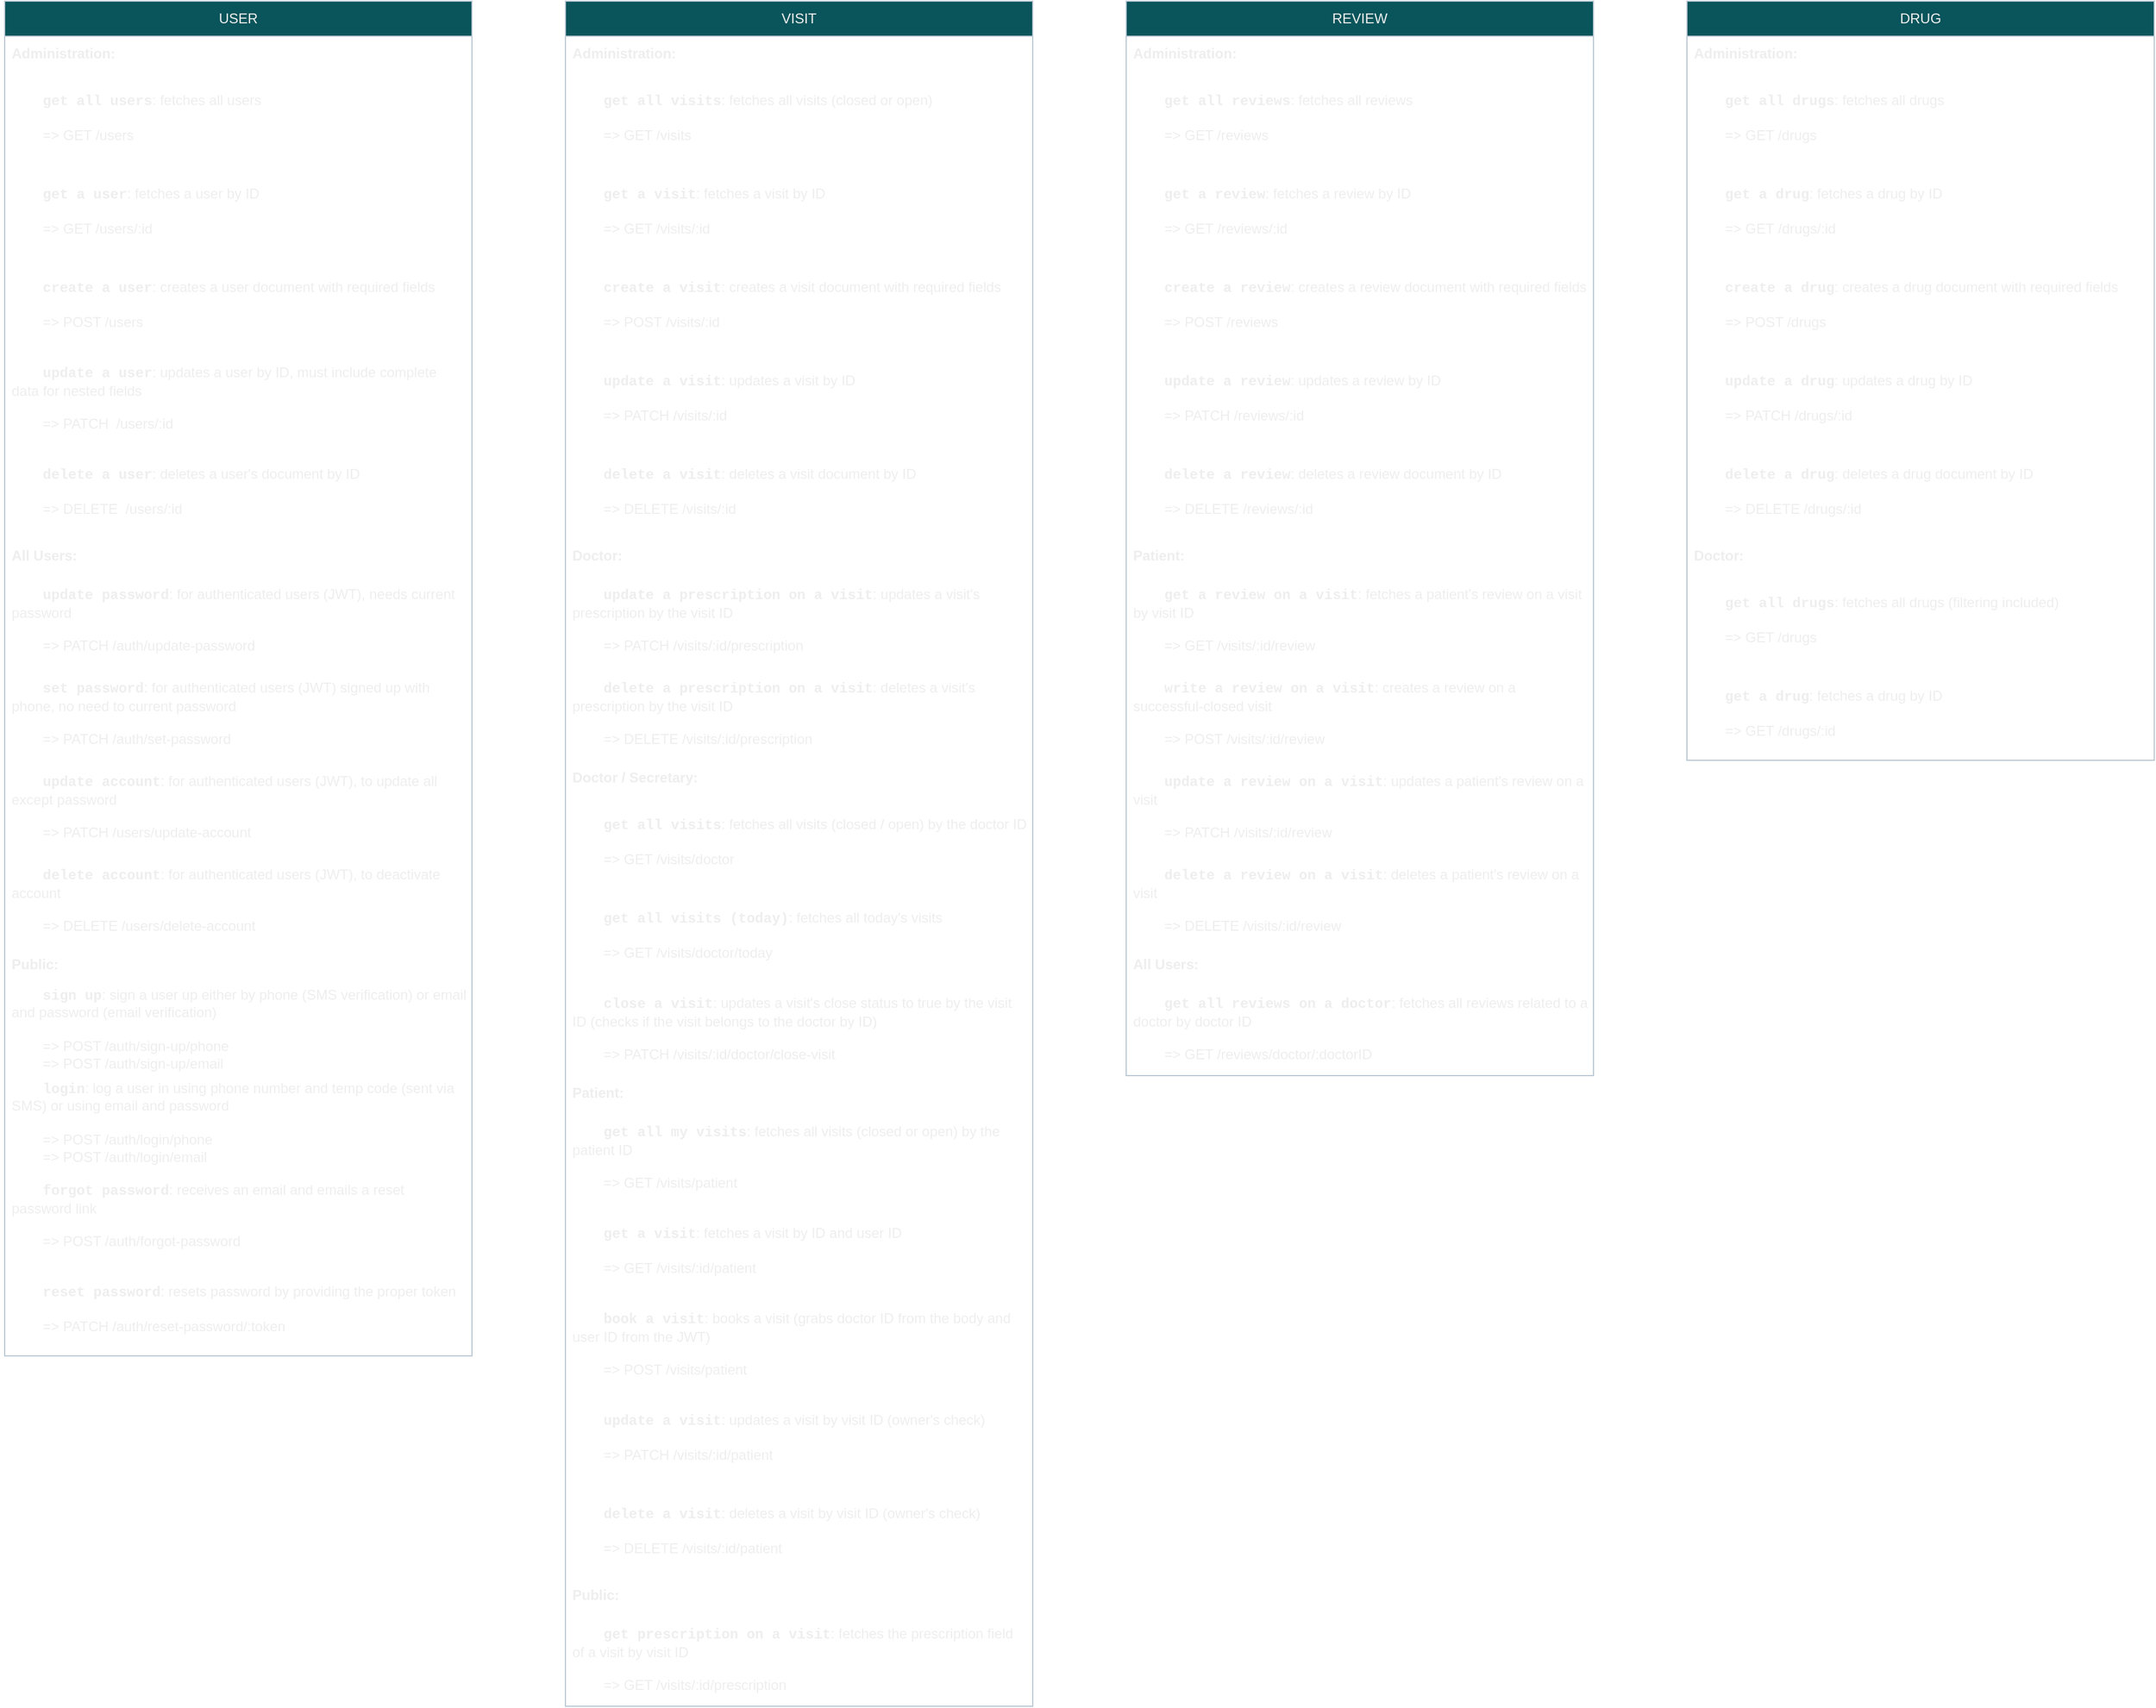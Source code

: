 <mxfile version="24.7.17">
  <diagram name="Page-1" id="FKfCHhA4ogr4LMsB9OW9">
    <mxGraphModel dx="1120" dy="532" grid="1" gridSize="10" guides="1" tooltips="1" connect="1" arrows="1" fold="1" page="1" pageScale="1" pageWidth="1400" pageHeight="850" math="0" shadow="0">
      <root>
        <mxCell id="0" />
        <mxCell id="1" parent="0" />
        <mxCell id="9n4CZVubbMvw4Wd5ldIc-53" value="USER" style="swimlane;fontStyle=0;childLayout=stackLayout;horizontal=1;startSize=30;horizontalStack=0;resizeParent=1;resizeParentMax=0;resizeLast=0;collapsible=1;marginBottom=0;whiteSpace=wrap;html=1;labelBackgroundColor=none;fillColor=#09555B;strokeColor=#BAC8D3;fontColor=#EEEEEE;movable=1;resizable=1;rotatable=1;deletable=1;editable=1;locked=0;connectable=1;" parent="1" vertex="1">
          <mxGeometry x="480" y="100" width="400" height="1160" as="geometry" />
        </mxCell>
        <mxCell id="9n4CZVubbMvw4Wd5ldIc-54" value="&lt;b&gt;Administration:&lt;/b&gt;" style="text;strokeColor=none;fillColor=none;align=left;verticalAlign=middle;spacingLeft=4;spacingRight=4;overflow=hidden;points=[[0,0.5],[1,0.5]];portConstraint=eastwest;rotatable=1;whiteSpace=wrap;html=1;labelBackgroundColor=none;fontColor=#EEEEEE;movable=1;resizable=1;deletable=1;editable=1;locked=0;connectable=1;" parent="9n4CZVubbMvw4Wd5ldIc-53" vertex="1">
          <mxGeometry y="30" width="400" height="30" as="geometry" />
        </mxCell>
        <mxCell id="9n4CZVubbMvw4Wd5ldIc-55" value="&lt;span style=&quot;white-space: pre;&quot;&gt;&#x9;&lt;/span&gt;&lt;b&gt;&lt;font face=&quot;Courier New&quot;&gt;get all users&lt;/font&gt;&lt;/b&gt;: fetches all users&lt;div&gt;&lt;span style=&quot;white-space: pre;&quot;&gt;&#x9;&lt;/span&gt;&lt;/div&gt;&lt;div&gt;&lt;span style=&quot;white-space: pre;&quot;&gt;&#x9;&lt;/span&gt;=&amp;gt;&amp;nbsp;&lt;span style=&quot;background-color: initial;&quot;&gt;GET /users&lt;/span&gt;&lt;/div&gt;" style="text;strokeColor=none;fillColor=none;align=left;verticalAlign=middle;spacingLeft=4;spacingRight=4;overflow=hidden;points=[[0,0.5],[1,0.5]];portConstraint=eastwest;rotatable=1;whiteSpace=wrap;html=1;labelBackgroundColor=none;fontColor=#EEEEEE;fontFamily=Helvetica;movable=1;resizable=1;deletable=1;editable=1;locked=0;connectable=1;" parent="9n4CZVubbMvw4Wd5ldIc-53" vertex="1">
          <mxGeometry y="60" width="400" height="80" as="geometry" />
        </mxCell>
        <mxCell id="9n4CZVubbMvw4Wd5ldIc-56" value="&lt;span style=&quot;white-space: pre;&quot;&gt;&#x9;&lt;/span&gt;&lt;b&gt;&lt;font face=&quot;Courier New&quot;&gt;get a user&lt;/font&gt;&lt;/b&gt;: fetches a user by ID&lt;div&gt;&lt;br&gt;&lt;/div&gt;&lt;div&gt;&lt;span style=&quot;white-space: pre;&quot;&gt;&#x9;&lt;/span&gt;=&amp;gt; GET /users/:id&lt;/div&gt;" style="text;strokeColor=none;fillColor=none;align=left;verticalAlign=middle;spacingLeft=4;spacingRight=4;overflow=hidden;points=[[0,0.5],[1,0.5]];portConstraint=eastwest;rotatable=1;whiteSpace=wrap;html=1;labelBackgroundColor=none;fontColor=#EEEEEE;fontFamily=Helvetica;movable=1;resizable=1;deletable=1;editable=1;locked=0;connectable=1;" parent="9n4CZVubbMvw4Wd5ldIc-53" vertex="1">
          <mxGeometry y="140" width="400" height="80" as="geometry" />
        </mxCell>
        <mxCell id="9n4CZVubbMvw4Wd5ldIc-57" value="&lt;span style=&quot;white-space: pre;&quot;&gt;&#x9;&lt;/span&gt;&lt;b&gt;&lt;font face=&quot;Courier New&quot;&gt;create a user&lt;/font&gt;&lt;/b&gt;: creates a user document with required fields&lt;div&gt;&lt;br&gt;&lt;/div&gt;&lt;div&gt;&lt;span style=&quot;white-space: pre;&quot;&gt;&#x9;&lt;/span&gt;=&amp;gt; POST /users&lt;/div&gt;" style="text;strokeColor=none;fillColor=none;align=left;verticalAlign=middle;spacingLeft=4;spacingRight=4;overflow=hidden;points=[[0,0.5],[1,0.5]];portConstraint=eastwest;rotatable=1;whiteSpace=wrap;html=1;labelBackgroundColor=none;fontColor=#EEEEEE;fontFamily=Helvetica;movable=1;resizable=1;deletable=1;editable=1;locked=0;connectable=1;" parent="9n4CZVubbMvw4Wd5ldIc-53" vertex="1">
          <mxGeometry y="220" width="400" height="80" as="geometry" />
        </mxCell>
        <mxCell id="9n4CZVubbMvw4Wd5ldIc-58" value="&lt;span style=&quot;white-space: pre;&quot;&gt;&#x9;&lt;/span&gt;&lt;b&gt;&lt;font face=&quot;Courier New&quot;&gt;update a user&lt;/font&gt;&lt;/b&gt;: updates a user by ID, must include complete data for nested fields&lt;div&gt;&lt;br&gt;&lt;div&gt;&lt;span style=&quot;white-space: pre;&quot;&gt;&#x9;&lt;/span&gt;=&amp;gt; PATCH&amp;nbsp;&lt;span style=&quot;background-color: initial;&quot;&gt;&amp;nbsp;&lt;/span&gt;&lt;span style=&quot;background-color: initial;&quot;&gt;/users/:id&lt;/span&gt;&lt;/div&gt;&lt;/div&gt;" style="text;strokeColor=none;fillColor=none;align=left;verticalAlign=middle;spacingLeft=4;spacingRight=4;overflow=hidden;points=[[0,0.5],[1,0.5]];portConstraint=eastwest;rotatable=1;whiteSpace=wrap;html=1;labelBackgroundColor=none;fontColor=#EEEEEE;fontFamily=Helvetica;movable=1;resizable=1;deletable=1;editable=1;locked=0;connectable=1;" parent="9n4CZVubbMvw4Wd5ldIc-53" vertex="1">
          <mxGeometry y="300" width="400" height="80" as="geometry" />
        </mxCell>
        <mxCell id="9n4CZVubbMvw4Wd5ldIc-59" value="&lt;span style=&quot;white-space: pre;&quot;&gt;&#x9;&lt;/span&gt;&lt;b&gt;&lt;font face=&quot;Courier New&quot;&gt;delete a user&lt;/font&gt;&lt;/b&gt;: deletes a user&#39;s document by ID&lt;div&gt;&lt;br&gt;&lt;/div&gt;&lt;div&gt;&lt;span style=&quot;white-space: pre;&quot;&gt;&#x9;&lt;/span&gt;=&amp;gt; DELETE&amp;nbsp;&lt;span style=&quot;background-color: initial;&quot;&gt;&amp;nbsp;&lt;/span&gt;&lt;span style=&quot;background-color: initial;&quot;&gt;/users/:id&lt;/span&gt;&lt;/div&gt;" style="text;strokeColor=none;fillColor=none;align=left;verticalAlign=middle;spacingLeft=4;spacingRight=4;overflow=hidden;points=[[0,0.5],[1,0.5]];portConstraint=eastwest;rotatable=1;whiteSpace=wrap;html=1;labelBackgroundColor=none;fontColor=#EEEEEE;fontFamily=Helvetica;movable=1;resizable=1;deletable=1;editable=1;locked=0;connectable=1;" parent="9n4CZVubbMvw4Wd5ldIc-53" vertex="1">
          <mxGeometry y="380" width="400" height="80" as="geometry" />
        </mxCell>
        <mxCell id="9n4CZVubbMvw4Wd5ldIc-60" value="&lt;b&gt;All Users:&lt;/b&gt;" style="text;strokeColor=none;fillColor=none;align=left;verticalAlign=middle;spacingLeft=4;spacingRight=4;overflow=hidden;points=[[0,0.5],[1,0.5]];portConstraint=eastwest;rotatable=1;whiteSpace=wrap;html=1;labelBackgroundColor=none;fontColor=#EEEEEE;fontFamily=Helvetica;movable=1;resizable=1;deletable=1;editable=1;locked=0;connectable=1;" parent="9n4CZVubbMvw4Wd5ldIc-53" vertex="1">
          <mxGeometry y="460" width="400" height="30" as="geometry" />
        </mxCell>
        <mxCell id="9n4CZVubbMvw4Wd5ldIc-61" value="&lt;span style=&quot;white-space: pre;&quot;&gt;&#x9;&lt;/span&gt;&lt;b&gt;&lt;font face=&quot;Courier New&quot;&gt;update password&lt;/font&gt;&lt;/b&gt;: for authenticated users (JWT), needs current password&lt;div&gt;&lt;br&gt;&lt;/div&gt;&lt;div&gt;&lt;span style=&quot;white-space: pre;&quot;&gt;&#x9;&lt;/span&gt;=&amp;gt; PATCH /auth/update-password&lt;/div&gt;" style="text;strokeColor=none;fillColor=none;align=left;verticalAlign=middle;spacingLeft=4;spacingRight=4;overflow=hidden;points=[[0,0.5],[1,0.5]];portConstraint=eastwest;rotatable=1;whiteSpace=wrap;html=1;labelBackgroundColor=none;fontColor=#EEEEEE;fontFamily=Helvetica;movable=1;resizable=1;deletable=1;editable=1;locked=0;connectable=1;" parent="9n4CZVubbMvw4Wd5ldIc-53" vertex="1">
          <mxGeometry y="490" width="400" height="80" as="geometry" />
        </mxCell>
        <mxCell id="BnJyjpp4cN-bZ4pYsPbW-1" value="&lt;span style=&quot;white-space: pre;&quot;&gt;&#x9;&lt;/span&gt;&lt;b&gt;&lt;font face=&quot;Courier New&quot;&gt;set password&lt;/font&gt;&lt;/b&gt;: for authenticated users (JWT) signed up with phone, no need to current password&lt;div&gt;&lt;br&gt;&lt;/div&gt;&lt;div&gt;&lt;span style=&quot;white-space: pre;&quot;&gt;&#x9;&lt;/span&gt;=&amp;gt; PATCH /auth/set-password&lt;/div&gt;" style="text;strokeColor=none;fillColor=none;align=left;verticalAlign=middle;spacingLeft=4;spacingRight=4;overflow=hidden;points=[[0,0.5],[1,0.5]];portConstraint=eastwest;rotatable=1;whiteSpace=wrap;html=1;labelBackgroundColor=none;fontColor=#EEEEEE;fontFamily=Helvetica;movable=1;resizable=1;deletable=1;editable=1;locked=0;connectable=1;" vertex="1" parent="9n4CZVubbMvw4Wd5ldIc-53">
          <mxGeometry y="570" width="400" height="80" as="geometry" />
        </mxCell>
        <mxCell id="9n4CZVubbMvw4Wd5ldIc-62" value="&lt;span style=&quot;white-space: pre;&quot;&gt;&#x9;&lt;/span&gt;&lt;b&gt;&lt;font face=&quot;Courier New&quot;&gt;update account&lt;/font&gt;&lt;/b&gt;: for authenticated&amp;nbsp;users (JWT), to update all except password&lt;div&gt;&lt;br&gt;&lt;/div&gt;&lt;div&gt;&lt;span style=&quot;white-space: pre;&quot;&gt;&#x9;&lt;/span&gt;=&amp;gt; PATCH /users/update-account&lt;/div&gt;" style="text;strokeColor=none;fillColor=none;align=left;verticalAlign=middle;spacingLeft=4;spacingRight=4;overflow=hidden;points=[[0,0.5],[1,0.5]];portConstraint=eastwest;rotatable=1;whiteSpace=wrap;html=1;labelBackgroundColor=none;fontColor=#EEEEEE;fontFamily=Helvetica;movable=1;resizable=1;deletable=1;editable=1;locked=0;connectable=1;" parent="9n4CZVubbMvw4Wd5ldIc-53" vertex="1">
          <mxGeometry y="650" width="400" height="80" as="geometry" />
        </mxCell>
        <mxCell id="9n4CZVubbMvw4Wd5ldIc-63" value="&lt;span style=&quot;white-space: pre;&quot;&gt;&#x9;&lt;/span&gt;&lt;b&gt;&lt;font face=&quot;Courier New&quot;&gt;delete account&lt;/font&gt;&lt;/b&gt;: for authenticated&amp;nbsp;users (JWT), to deactivate account&lt;div&gt;&lt;br&gt;&lt;/div&gt;&lt;div&gt;&lt;span style=&quot;white-space: pre;&quot;&gt;&#x9;&lt;/span&gt;=&amp;gt; DELETE /users/delete-account&lt;/div&gt;" style="text;strokeColor=none;fillColor=none;align=left;verticalAlign=middle;spacingLeft=4;spacingRight=4;overflow=hidden;points=[[0,0.5],[1,0.5]];portConstraint=eastwest;rotatable=1;whiteSpace=wrap;html=1;labelBackgroundColor=none;fontColor=#EEEEEE;fontFamily=Helvetica;movable=1;resizable=1;deletable=1;editable=1;locked=0;connectable=1;" parent="9n4CZVubbMvw4Wd5ldIc-53" vertex="1">
          <mxGeometry y="730" width="400" height="80" as="geometry" />
        </mxCell>
        <mxCell id="9n4CZVubbMvw4Wd5ldIc-64" value="&lt;b&gt;Public:&lt;/b&gt;" style="text;strokeColor=none;fillColor=none;align=left;verticalAlign=middle;spacingLeft=4;spacingRight=4;overflow=hidden;points=[[0,0.5],[1,0.5]];portConstraint=eastwest;rotatable=1;whiteSpace=wrap;html=1;shadow=1;labelBackgroundColor=none;fontColor=#EEEEEE;fontFamily=Helvetica;movable=1;resizable=1;deletable=1;editable=1;locked=0;connectable=1;" parent="9n4CZVubbMvw4Wd5ldIc-53" vertex="1">
          <mxGeometry y="810" width="400" height="30" as="geometry" />
        </mxCell>
        <mxCell id="9n4CZVubbMvw4Wd5ldIc-66" value="&lt;span style=&quot;white-space: pre;&quot;&gt;&#x9;&lt;/span&gt;&lt;b&gt;&lt;font face=&quot;Courier New&quot;&gt;sign up&lt;/font&gt;&lt;/b&gt;: sign a user up either by phone (SMS verification) or email and password (email verification)&lt;div&gt;&lt;br&gt;&lt;/div&gt;&lt;div&gt;&lt;span style=&quot;white-space: pre;&quot;&gt;&#x9;&lt;/span&gt;=&amp;gt; POST /auth/sign-up/phone&lt;br&gt;&lt;/div&gt;&lt;div&gt;&lt;span style=&quot;white-space: pre;&quot;&gt;&#x9;&lt;/span&gt;=&amp;gt; POST /auth/sign-up/email&lt;br&gt;&lt;/div&gt;" style="text;strokeColor=none;fillColor=none;align=left;verticalAlign=middle;spacingLeft=4;spacingRight=4;overflow=hidden;points=[[0,0.5],[1,0.5]];portConstraint=eastwest;rotatable=1;whiteSpace=wrap;html=1;labelBackgroundColor=none;fontColor=#EEEEEE;fontFamily=Helvetica;movable=1;resizable=1;deletable=1;editable=1;locked=0;connectable=1;" parent="9n4CZVubbMvw4Wd5ldIc-53" vertex="1">
          <mxGeometry y="840" width="400" height="80" as="geometry" />
        </mxCell>
        <mxCell id="9n4CZVubbMvw4Wd5ldIc-65" value="&lt;span style=&quot;white-space: pre;&quot;&gt;&#x9;&lt;/span&gt;&lt;b&gt;&lt;font face=&quot;Courier New&quot;&gt;login&lt;/font&gt;&lt;/b&gt;: log a user in using phone number and temp code (sent via SMS) or using email and password&lt;div&gt;&lt;br&gt;&lt;/div&gt;&lt;div&gt;&lt;span style=&quot;white-space: pre;&quot;&gt;&#x9;&lt;/span&gt;=&amp;gt; POST /auth/login/phone&lt;br&gt;&lt;/div&gt;&lt;div&gt;&lt;span style=&quot;white-space: pre;&quot;&gt;&#x9;&lt;/span&gt;=&amp;gt; POST /auth/login/email&lt;br&gt;&lt;/div&gt;" style="text;strokeColor=none;fillColor=none;align=left;verticalAlign=middle;spacingLeft=4;spacingRight=4;overflow=hidden;points=[[0,0.5],[1,0.5]];portConstraint=eastwest;rotatable=1;whiteSpace=wrap;html=1;labelBackgroundColor=none;fontColor=#EEEEEE;fontFamily=Helvetica;movable=1;resizable=1;deletable=1;editable=1;locked=0;connectable=1;" parent="9n4CZVubbMvw4Wd5ldIc-53" vertex="1">
          <mxGeometry y="920" width="400" height="80" as="geometry" />
        </mxCell>
        <mxCell id="9n4CZVubbMvw4Wd5ldIc-67" value="&lt;span style=&quot;white-space: pre;&quot;&gt;&#x9;&lt;/span&gt;&lt;b&gt;&lt;font face=&quot;Courier New&quot;&gt;forgot password&lt;/font&gt;&lt;/b&gt;: receives an email and emails a reset password link&lt;div&gt;&lt;br&gt;&lt;/div&gt;&lt;div&gt;&lt;span style=&quot;white-space: pre;&quot;&gt;&#x9;&lt;/span&gt;=&amp;gt; POST /auth/forgot-password&lt;/div&gt;" style="text;strokeColor=none;fillColor=none;align=left;verticalAlign=middle;spacingLeft=4;spacingRight=4;overflow=hidden;points=[[0,0.5],[1,0.5]];portConstraint=eastwest;rotatable=1;whiteSpace=wrap;html=1;shadow=1;labelBackgroundColor=none;fontColor=#EEEEEE;fontFamily=Helvetica;movable=1;resizable=1;deletable=1;editable=1;locked=0;connectable=1;" parent="9n4CZVubbMvw4Wd5ldIc-53" vertex="1">
          <mxGeometry y="1000" width="400" height="80" as="geometry" />
        </mxCell>
        <mxCell id="9n4CZVubbMvw4Wd5ldIc-68" value="&lt;span style=&quot;white-space: pre;&quot;&gt;&#x9;&lt;/span&gt;&lt;b&gt;&lt;font face=&quot;Courier New&quot;&gt;reset password&lt;/font&gt;&lt;/b&gt;: resets password by providing the proper token&lt;div&gt;&lt;br&gt;&lt;/div&gt;&lt;div&gt;&lt;span style=&quot;white-space: pre;&quot;&gt;&#x9;&lt;/span&gt;=&amp;gt; PATCH /auth/reset-password/:token&lt;/div&gt;" style="text;strokeColor=none;fillColor=none;align=left;verticalAlign=middle;spacingLeft=4;spacingRight=4;overflow=hidden;points=[[0,0.5],[1,0.5]];portConstraint=eastwest;rotatable=1;whiteSpace=wrap;html=1;labelBackgroundColor=none;fontColor=#EEEEEE;fontFamily=Helvetica;movable=1;resizable=1;deletable=1;editable=1;locked=0;connectable=1;" parent="9n4CZVubbMvw4Wd5ldIc-53" vertex="1">
          <mxGeometry y="1080" width="400" height="80" as="geometry" />
        </mxCell>
        <mxCell id="9n4CZVubbMvw4Wd5ldIc-69" value="VISIT" style="swimlane;fontStyle=0;childLayout=stackLayout;horizontal=1;startSize=30;horizontalStack=0;resizeParent=1;resizeParentMax=0;resizeLast=0;collapsible=1;marginBottom=0;whiteSpace=wrap;html=1;labelBackgroundColor=none;fillColor=#09555B;strokeColor=#BAC8D3;fontColor=#EEEEEE;movable=1;resizable=1;rotatable=1;deletable=1;editable=1;locked=0;connectable=1;" parent="1" vertex="1">
          <mxGeometry x="960" y="100" width="400" height="1460" as="geometry">
            <mxRectangle x="500" y="180" width="60" height="30" as="alternateBounds" />
          </mxGeometry>
        </mxCell>
        <mxCell id="9n4CZVubbMvw4Wd5ldIc-70" value="&lt;b&gt;Administration:&lt;/b&gt;" style="text;strokeColor=none;fillColor=none;align=left;verticalAlign=middle;spacingLeft=4;spacingRight=4;overflow=hidden;points=[[0,0.5],[1,0.5]];portConstraint=eastwest;rotatable=1;whiteSpace=wrap;html=1;labelBackgroundColor=none;fontColor=#EEEEEE;movable=1;resizable=1;deletable=1;editable=1;locked=0;connectable=1;" parent="9n4CZVubbMvw4Wd5ldIc-69" vertex="1">
          <mxGeometry y="30" width="400" height="30" as="geometry" />
        </mxCell>
        <mxCell id="9n4CZVubbMvw4Wd5ldIc-71" value="&lt;span style=&quot;white-space: pre;&quot;&gt;&#x9;&lt;/span&gt;&lt;b&gt;&lt;font face=&quot;Courier New&quot;&gt;get all visits&lt;/font&gt;&lt;/b&gt;: fetches all visits (closed or open)&lt;div&gt;&lt;br&gt;&lt;/div&gt;&lt;div&gt;&lt;span style=&quot;white-space: pre;&quot;&gt;&#x9;&lt;/span&gt;=&amp;gt; GET /visits&lt;/div&gt;" style="text;strokeColor=none;fillColor=none;align=left;verticalAlign=middle;spacingLeft=4;spacingRight=4;overflow=hidden;points=[[0,0.5],[1,0.5]];portConstraint=eastwest;rotatable=1;whiteSpace=wrap;html=1;labelBackgroundColor=none;fontColor=#EEEEEE;fontFamily=Helvetica;movable=1;resizable=1;deletable=1;editable=1;locked=0;connectable=1;" parent="9n4CZVubbMvw4Wd5ldIc-69" vertex="1">
          <mxGeometry y="60" width="400" height="80" as="geometry" />
        </mxCell>
        <mxCell id="9n4CZVubbMvw4Wd5ldIc-72" value="&lt;span style=&quot;white-space: pre;&quot;&gt;&#x9;&lt;/span&gt;&lt;b&gt;&lt;font face=&quot;Courier New&quot;&gt;get a visit&lt;/font&gt;&lt;/b&gt;: fetches a visit by ID&lt;div&gt;&lt;br&gt;&lt;/div&gt;&lt;div&gt;&lt;span style=&quot;white-space: pre;&quot;&gt;&#x9;&lt;/span&gt;=&amp;gt; GET /visits/:id&lt;/div&gt;" style="text;strokeColor=none;fillColor=none;align=left;verticalAlign=middle;spacingLeft=4;spacingRight=4;overflow=hidden;points=[[0,0.5],[1,0.5]];portConstraint=eastwest;rotatable=1;whiteSpace=wrap;html=1;labelBackgroundColor=none;fontColor=#EEEEEE;fontFamily=Helvetica;movable=1;resizable=1;deletable=1;editable=1;locked=0;connectable=1;" parent="9n4CZVubbMvw4Wd5ldIc-69" vertex="1">
          <mxGeometry y="140" width="400" height="80" as="geometry" />
        </mxCell>
        <mxCell id="9n4CZVubbMvw4Wd5ldIc-73" value="&lt;span style=&quot;white-space: pre;&quot;&gt;&#x9;&lt;/span&gt;&lt;b&gt;&lt;font face=&quot;Courier New&quot;&gt;create a visit&lt;/font&gt;&lt;/b&gt;: creates a visit document with required fields&lt;div&gt;&lt;br&gt;&lt;/div&gt;&lt;div&gt;&lt;span style=&quot;white-space: pre;&quot;&gt;&#x9;&lt;/span&gt;=&amp;gt; POST&amp;nbsp;&lt;span style=&quot;background-color: initial;&quot;&gt;/visits/:id&lt;/span&gt;&lt;/div&gt;" style="text;strokeColor=none;fillColor=none;align=left;verticalAlign=middle;spacingLeft=4;spacingRight=4;overflow=hidden;points=[[0,0.5],[1,0.5]];portConstraint=eastwest;rotatable=1;whiteSpace=wrap;html=1;labelBackgroundColor=none;fontColor=#EEEEEE;fontFamily=Helvetica;movable=1;resizable=1;deletable=1;editable=1;locked=0;connectable=1;" parent="9n4CZVubbMvw4Wd5ldIc-69" vertex="1">
          <mxGeometry y="220" width="400" height="80" as="geometry" />
        </mxCell>
        <mxCell id="9n4CZVubbMvw4Wd5ldIc-74" value="&lt;span style=&quot;white-space: pre;&quot;&gt;&#x9;&lt;/span&gt;&lt;b&gt;&lt;font face=&quot;Courier New&quot;&gt;update a visit&lt;/font&gt;&lt;/b&gt;: updates a visit by ID&lt;div&gt;&lt;br&gt;&lt;/div&gt;&lt;div&gt;&lt;span style=&quot;white-space: pre;&quot;&gt;&#x9;&lt;/span&gt;=&amp;gt; PATCH&amp;nbsp;&lt;span style=&quot;background-color: initial;&quot;&gt;/visits/:id&lt;/span&gt;&lt;/div&gt;" style="text;strokeColor=none;fillColor=none;align=left;verticalAlign=middle;spacingLeft=4;spacingRight=4;overflow=hidden;points=[[0,0.5],[1,0.5]];portConstraint=eastwest;rotatable=1;whiteSpace=wrap;html=1;labelBackgroundColor=none;fontColor=#EEEEEE;fontFamily=Helvetica;movable=1;resizable=1;deletable=1;editable=1;locked=0;connectable=1;" parent="9n4CZVubbMvw4Wd5ldIc-69" vertex="1">
          <mxGeometry y="300" width="400" height="80" as="geometry" />
        </mxCell>
        <mxCell id="9n4CZVubbMvw4Wd5ldIc-75" value="&lt;span style=&quot;white-space: pre;&quot;&gt;&#x9;&lt;/span&gt;&lt;b&gt;&lt;font face=&quot;Courier New&quot;&gt;delete a visit&lt;/font&gt;&lt;/b&gt;: deletes a visit document by ID&lt;div&gt;&lt;br&gt;&lt;/div&gt;&lt;div&gt;&lt;span style=&quot;white-space: pre;&quot;&gt;&#x9;&lt;/span&gt;=&amp;gt; DELETE&amp;nbsp;&lt;span style=&quot;background-color: initial;&quot;&gt;/visits/:id&lt;/span&gt;&lt;/div&gt;" style="text;strokeColor=none;fillColor=none;align=left;verticalAlign=middle;spacingLeft=4;spacingRight=4;overflow=hidden;points=[[0,0.5],[1,0.5]];portConstraint=eastwest;rotatable=1;whiteSpace=wrap;html=1;labelBackgroundColor=none;fontColor=#EEEEEE;fontFamily=Helvetica;movable=1;resizable=1;deletable=1;editable=1;locked=0;connectable=1;" parent="9n4CZVubbMvw4Wd5ldIc-69" vertex="1">
          <mxGeometry y="380" width="400" height="80" as="geometry" />
        </mxCell>
        <mxCell id="9n4CZVubbMvw4Wd5ldIc-76" value="&lt;b&gt;Doctor:&lt;/b&gt;" style="text;strokeColor=none;fillColor=none;align=left;verticalAlign=middle;spacingLeft=4;spacingRight=4;overflow=hidden;points=[[0,0.5],[1,0.5]];portConstraint=eastwest;rotatable=1;whiteSpace=wrap;html=1;labelBackgroundColor=none;fontColor=#EEEEEE;fontFamily=Helvetica;movable=1;resizable=1;deletable=1;editable=1;locked=0;connectable=1;" parent="9n4CZVubbMvw4Wd5ldIc-69" vertex="1">
          <mxGeometry y="460" width="400" height="30" as="geometry" />
        </mxCell>
        <mxCell id="9n4CZVubbMvw4Wd5ldIc-77" value="&lt;span style=&quot;white-space: pre;&quot;&gt;&#x9;&lt;/span&gt;&lt;b&gt;&lt;font face=&quot;Courier New&quot;&gt;update a prescription on a visit&lt;/font&gt;&lt;/b&gt;: updates a visit&#39;s prescription by the visit ID&lt;div&gt;&lt;br&gt;&lt;/div&gt;&lt;div&gt;&lt;span style=&quot;white-space: pre;&quot;&gt;&#x9;&lt;/span&gt;=&amp;gt; PATCH /visits/:id/prescription&lt;/div&gt;" style="text;strokeColor=none;fillColor=none;align=left;verticalAlign=middle;spacingLeft=4;spacingRight=4;overflow=hidden;points=[[0,0.5],[1,0.5]];portConstraint=eastwest;rotatable=1;whiteSpace=wrap;html=1;labelBackgroundColor=none;fontColor=#EEEEEE;fontFamily=Helvetica;movable=1;resizable=1;deletable=1;editable=1;locked=0;connectable=1;" parent="9n4CZVubbMvw4Wd5ldIc-69" vertex="1">
          <mxGeometry y="490" width="400" height="80" as="geometry" />
        </mxCell>
        <mxCell id="9n4CZVubbMvw4Wd5ldIc-78" value="&lt;span style=&quot;white-space: pre;&quot;&gt;&#x9;&lt;/span&gt;&lt;b&gt;&lt;font face=&quot;Courier New&quot;&gt;delete a prescription&amp;nbsp;on a visit&lt;/font&gt;&lt;/b&gt;: deletes a visit&#39;s prescription by the visit ID&lt;div&gt;&lt;br&gt;&lt;/div&gt;&lt;div&gt;&lt;span style=&quot;white-space: pre;&quot;&gt;&#x9;&lt;/span&gt;=&amp;gt; DELETE&amp;nbsp;&lt;span style=&quot;background-color: initial;&quot;&gt;/visits/:id/prescription&lt;/span&gt;&lt;/div&gt;" style="text;strokeColor=none;fillColor=none;align=left;verticalAlign=middle;spacingLeft=4;spacingRight=4;overflow=hidden;points=[[0,0.5],[1,0.5]];portConstraint=eastwest;rotatable=1;whiteSpace=wrap;html=1;labelBackgroundColor=none;fontColor=#EEEEEE;fontFamily=Helvetica;movable=1;resizable=1;deletable=1;editable=1;locked=0;connectable=1;" parent="9n4CZVubbMvw4Wd5ldIc-69" vertex="1">
          <mxGeometry y="570" width="400" height="80" as="geometry" />
        </mxCell>
        <mxCell id="9n4CZVubbMvw4Wd5ldIc-79" value="&lt;b&gt;Doctor / Secretary:&lt;/b&gt;" style="text;strokeColor=none;fillColor=none;align=left;verticalAlign=middle;spacingLeft=4;spacingRight=4;overflow=hidden;points=[[0,0.5],[1,0.5]];portConstraint=eastwest;rotatable=1;whiteSpace=wrap;html=1;labelBackgroundColor=none;fontColor=#EEEEEE;fontFamily=Helvetica;movable=1;resizable=1;deletable=1;editable=1;locked=0;connectable=1;" parent="9n4CZVubbMvw4Wd5ldIc-69" vertex="1">
          <mxGeometry y="650" width="400" height="30" as="geometry" />
        </mxCell>
        <mxCell id="9n4CZVubbMvw4Wd5ldIc-80" value="&lt;span style=&quot;white-space: pre;&quot;&gt;&#x9;&lt;/span&gt;&lt;b&gt;&lt;font face=&quot;Courier New&quot;&gt;get all visits&lt;/font&gt;&lt;/b&gt;: fetches all visits (closed / open) by the doctor ID&lt;div&gt;&lt;br&gt;&lt;/div&gt;&lt;div&gt;&lt;span style=&quot;white-space: pre;&quot;&gt;&#x9;&lt;/span&gt;=&amp;gt; GET /visits/doctor&lt;/div&gt;" style="text;strokeColor=none;fillColor=none;align=left;verticalAlign=middle;spacingLeft=4;spacingRight=4;overflow=hidden;points=[[0,0.5],[1,0.5]];portConstraint=eastwest;rotatable=1;whiteSpace=wrap;html=1;labelBackgroundColor=none;fontColor=#EEEEEE;fontFamily=Helvetica;movable=1;resizable=1;deletable=1;editable=1;locked=0;connectable=1;" parent="9n4CZVubbMvw4Wd5ldIc-69" vertex="1">
          <mxGeometry y="680" width="400" height="80" as="geometry" />
        </mxCell>
        <mxCell id="9n4CZVubbMvw4Wd5ldIc-81" value="&lt;span style=&quot;white-space: pre;&quot;&gt;&#x9;&lt;/span&gt;&lt;b&gt;&lt;font face=&quot;Courier New&quot;&gt;get all visits (today)&lt;/font&gt;&lt;/b&gt;: fetches all today&#39;s visits&lt;div&gt;&lt;br&gt;&lt;/div&gt;&lt;div&gt;&lt;span style=&quot;white-space: pre;&quot;&gt;&#x9;&lt;/span&gt;=&amp;gt;&amp;nbsp;&lt;span style=&quot;background-color: initial;&quot;&gt;GET /visits/doctor/today&lt;/span&gt;&lt;/div&gt;" style="text;strokeColor=none;fillColor=none;align=left;verticalAlign=middle;spacingLeft=4;spacingRight=4;overflow=hidden;points=[[0,0.5],[1,0.5]];portConstraint=eastwest;rotatable=1;whiteSpace=wrap;html=1;labelBackgroundColor=none;fontColor=#EEEEEE;fontFamily=Helvetica;movable=1;resizable=1;deletable=1;editable=1;locked=0;connectable=1;" parent="9n4CZVubbMvw4Wd5ldIc-69" vertex="1">
          <mxGeometry y="760" width="400" height="80" as="geometry" />
        </mxCell>
        <mxCell id="9n4CZVubbMvw4Wd5ldIc-82" value="&lt;span style=&quot;white-space: pre;&quot;&gt;&#x9;&lt;/span&gt;&lt;b&gt;&lt;font face=&quot;Courier New&quot;&gt;close a visit&lt;/font&gt;&lt;/b&gt;: updates a visit&#39;s close status to true by the visit ID (checks if the visit belongs to the doctor by ID)&lt;div&gt;&lt;br&gt;&lt;/div&gt;&lt;div&gt;&lt;span style=&quot;white-space: pre;&quot;&gt;&#x9;&lt;/span&gt;=&amp;gt; PATCH /visits/:id/doctor/close-visit&lt;/div&gt;" style="text;strokeColor=none;fillColor=none;align=left;verticalAlign=middle;spacingLeft=4;spacingRight=4;overflow=hidden;points=[[0,0.5],[1,0.5]];portConstraint=eastwest;rotatable=1;whiteSpace=wrap;html=1;labelBackgroundColor=none;fontColor=#EEEEEE;fontFamily=Helvetica;movable=1;resizable=1;deletable=1;editable=1;locked=0;connectable=1;" parent="9n4CZVubbMvw4Wd5ldIc-69" vertex="1">
          <mxGeometry y="840" width="400" height="80" as="geometry" />
        </mxCell>
        <mxCell id="9n4CZVubbMvw4Wd5ldIc-83" value="&lt;b&gt;Patient:&lt;/b&gt;" style="text;strokeColor=none;fillColor=none;align=left;verticalAlign=middle;spacingLeft=4;spacingRight=4;overflow=hidden;points=[[0,0.5],[1,0.5]];portConstraint=eastwest;rotatable=1;whiteSpace=wrap;html=1;labelBackgroundColor=none;fontColor=#EEEEEE;fontFamily=Helvetica;movable=1;resizable=1;deletable=1;editable=1;locked=0;connectable=1;" parent="9n4CZVubbMvw4Wd5ldIc-69" vertex="1">
          <mxGeometry y="920" width="400" height="30" as="geometry" />
        </mxCell>
        <mxCell id="9n4CZVubbMvw4Wd5ldIc-84" value="&lt;span style=&quot;white-space: pre;&quot;&gt;&#x9;&lt;/span&gt;&lt;b&gt;&lt;font face=&quot;Courier New&quot;&gt;get all my visits&lt;/font&gt;&lt;/b&gt;: fetches all visits (closed or open) by the patient ID&lt;div&gt;&lt;br&gt;&lt;/div&gt;&lt;div&gt;&lt;span style=&quot;white-space: pre;&quot;&gt;&#x9;&lt;/span&gt;=&amp;gt; GET /visits/patient&lt;/div&gt;" style="text;strokeColor=none;fillColor=none;align=left;verticalAlign=middle;spacingLeft=4;spacingRight=4;overflow=hidden;points=[[0,0.5],[1,0.5]];portConstraint=eastwest;rotatable=1;whiteSpace=wrap;html=1;labelBackgroundColor=none;fontColor=#EEEEEE;fontFamily=Helvetica;movable=1;resizable=1;deletable=1;editable=1;locked=0;connectable=1;" parent="9n4CZVubbMvw4Wd5ldIc-69" vertex="1">
          <mxGeometry y="950" width="400" height="80" as="geometry" />
        </mxCell>
        <mxCell id="9n4CZVubbMvw4Wd5ldIc-85" value="&lt;span style=&quot;white-space: pre;&quot;&gt;&#x9;&lt;/span&gt;&lt;b&gt;&lt;font face=&quot;Courier New&quot;&gt;get a visit&lt;/font&gt;&lt;/b&gt;: fetches a visit by ID and user ID&lt;div&gt;&lt;br&gt;&lt;/div&gt;&lt;div&gt;&lt;span style=&quot;white-space: pre;&quot;&gt;&#x9;&lt;/span&gt;=&amp;gt;&amp;nbsp;&lt;span style=&quot;background-color: initial;&quot;&gt;GET /visits/:id/patient&lt;/span&gt;&lt;/div&gt;" style="text;strokeColor=none;fillColor=none;align=left;verticalAlign=middle;spacingLeft=4;spacingRight=4;overflow=hidden;points=[[0,0.5],[1,0.5]];portConstraint=eastwest;rotatable=1;whiteSpace=wrap;html=1;labelBackgroundColor=none;fontColor=#EEEEEE;fontFamily=Helvetica;movable=1;resizable=1;deletable=1;editable=1;locked=0;connectable=1;" parent="9n4CZVubbMvw4Wd5ldIc-69" vertex="1">
          <mxGeometry y="1030" width="400" height="80" as="geometry" />
        </mxCell>
        <mxCell id="9n4CZVubbMvw4Wd5ldIc-86" value="&lt;span style=&quot;white-space: pre;&quot;&gt;&#x9;&lt;/span&gt;&lt;b&gt;&lt;font face=&quot;Courier New&quot;&gt;book a visit&lt;/font&gt;&lt;/b&gt;: books a visit (grabs doctor ID from the body and user ID from the JWT)&lt;div&gt;&lt;br&gt;&lt;/div&gt;&lt;div&gt;&lt;span style=&quot;white-space: pre;&quot;&gt;&#x9;&lt;/span&gt;=&amp;gt; POST&amp;nbsp;&lt;span style=&quot;background-color: initial;&quot;&gt;/visits/patient&lt;/span&gt;&lt;/div&gt;" style="text;strokeColor=none;fillColor=none;align=left;verticalAlign=middle;spacingLeft=4;spacingRight=4;overflow=hidden;points=[[0,0.5],[1,0.5]];portConstraint=eastwest;rotatable=1;whiteSpace=wrap;html=1;labelBackgroundColor=none;fontColor=#EEEEEE;fontFamily=Helvetica;movable=1;resizable=1;deletable=1;editable=1;locked=0;connectable=1;" parent="9n4CZVubbMvw4Wd5ldIc-69" vertex="1">
          <mxGeometry y="1110" width="400" height="80" as="geometry" />
        </mxCell>
        <mxCell id="9n4CZVubbMvw4Wd5ldIc-87" value="&lt;span style=&quot;white-space: pre;&quot;&gt;&#x9;&lt;/span&gt;&lt;b&gt;&lt;font face=&quot;Courier New&quot;&gt;update a visit&lt;/font&gt;&lt;/b&gt;: updates a visit by visit ID (owner&#39;s check)&lt;div&gt;&lt;br&gt;&lt;/div&gt;&lt;div&gt;&lt;span style=&quot;white-space: pre;&quot;&gt;&#x9;&lt;/span&gt;=&amp;gt; PATCH&amp;nbsp;&lt;span style=&quot;background-color: initial;&quot;&gt;/visits/:id/patient&lt;/span&gt;&lt;/div&gt;" style="text;strokeColor=none;fillColor=none;align=left;verticalAlign=middle;spacingLeft=4;spacingRight=4;overflow=hidden;points=[[0,0.5],[1,0.5]];portConstraint=eastwest;rotatable=1;whiteSpace=wrap;html=1;labelBackgroundColor=none;fontColor=#EEEEEE;fontFamily=Helvetica;movable=1;resizable=1;deletable=1;editable=1;locked=0;connectable=1;" parent="9n4CZVubbMvw4Wd5ldIc-69" vertex="1">
          <mxGeometry y="1190" width="400" height="80" as="geometry" />
        </mxCell>
        <mxCell id="9n4CZVubbMvw4Wd5ldIc-88" value="&lt;span style=&quot;white-space: pre;&quot;&gt;&#x9;&lt;/span&gt;&lt;b&gt;&lt;font face=&quot;Courier New&quot;&gt;delete a visit&lt;/font&gt;&lt;/b&gt;: deletes a visit by visit ID (owner&#39;s check)&lt;div&gt;&lt;br&gt;&lt;/div&gt;&lt;div&gt;&lt;span style=&quot;white-space: pre;&quot;&gt;&#x9;&lt;/span&gt;=&amp;gt; DELETE&amp;nbsp;&lt;span style=&quot;background-color: initial;&quot;&gt;/visits/:id/patient&lt;/span&gt;&lt;/div&gt;" style="text;strokeColor=none;fillColor=none;align=left;verticalAlign=middle;spacingLeft=4;spacingRight=4;overflow=hidden;points=[[0,0.5],[1,0.5]];portConstraint=eastwest;rotatable=1;whiteSpace=wrap;html=1;labelBackgroundColor=none;fontColor=#EEEEEE;fontFamily=Helvetica;movable=1;resizable=1;deletable=1;editable=1;locked=0;connectable=1;" parent="9n4CZVubbMvw4Wd5ldIc-69" vertex="1">
          <mxGeometry y="1270" width="400" height="80" as="geometry" />
        </mxCell>
        <mxCell id="9n4CZVubbMvw4Wd5ldIc-89" value="&lt;b&gt;Public:&lt;/b&gt;" style="text;strokeColor=none;fillColor=none;align=left;verticalAlign=middle;spacingLeft=4;spacingRight=4;overflow=hidden;points=[[0,0.5],[1,0.5]];portConstraint=eastwest;rotatable=1;whiteSpace=wrap;html=1;labelBackgroundColor=none;fontColor=#EEEEEE;fontFamily=Helvetica;movable=1;resizable=1;deletable=1;editable=1;locked=0;connectable=1;" parent="9n4CZVubbMvw4Wd5ldIc-69" vertex="1">
          <mxGeometry y="1350" width="400" height="30" as="geometry" />
        </mxCell>
        <mxCell id="9n4CZVubbMvw4Wd5ldIc-90" value="&lt;span style=&quot;white-space: pre;&quot;&gt;&#x9;&lt;/span&gt;&lt;b&gt;&lt;font face=&quot;Courier New&quot;&gt;get prescription&amp;nbsp;on a visit&lt;/font&gt;&lt;/b&gt;: fetches the prescription field of a visit by visit ID&lt;div&gt;&lt;br&gt;&lt;/div&gt;&lt;div&gt;&lt;span style=&quot;white-space: pre;&quot;&gt;&#x9;&lt;/span&gt;=&amp;gt; GET /visits/:id/prescription&lt;/div&gt;" style="text;strokeColor=none;fillColor=none;align=left;verticalAlign=middle;spacingLeft=4;spacingRight=4;overflow=hidden;points=[[0,0.5],[1,0.5]];portConstraint=eastwest;rotatable=1;whiteSpace=wrap;html=1;labelBackgroundColor=none;fontColor=#EEEEEE;fontFamily=Helvetica;movable=1;resizable=1;deletable=1;editable=1;locked=0;connectable=1;" parent="9n4CZVubbMvw4Wd5ldIc-69" vertex="1">
          <mxGeometry y="1380" width="400" height="80" as="geometry" />
        </mxCell>
        <mxCell id="9n4CZVubbMvw4Wd5ldIc-91" value="REVIEW" style="swimlane;fontStyle=0;childLayout=stackLayout;horizontal=1;startSize=30;horizontalStack=0;resizeParent=1;resizeParentMax=0;resizeLast=0;collapsible=1;marginBottom=0;whiteSpace=wrap;html=1;labelBackgroundColor=none;fillColor=#09555B;strokeColor=#BAC8D3;fontColor=#EEEEEE;movable=1;resizable=1;rotatable=1;deletable=1;editable=1;locked=0;connectable=1;" parent="1" vertex="1">
          <mxGeometry x="1440" y="100" width="400" height="920" as="geometry" />
        </mxCell>
        <mxCell id="9n4CZVubbMvw4Wd5ldIc-92" value="&lt;b&gt;Administration:&lt;/b&gt;" style="text;strokeColor=none;fillColor=none;align=left;verticalAlign=middle;spacingLeft=4;spacingRight=4;overflow=hidden;points=[[0,0.5],[1,0.5]];portConstraint=eastwest;rotatable=1;whiteSpace=wrap;html=1;labelBackgroundColor=none;fontColor=#EEEEEE;movable=1;resizable=1;deletable=1;editable=1;locked=0;connectable=1;" parent="9n4CZVubbMvw4Wd5ldIc-91" vertex="1">
          <mxGeometry y="30" width="400" height="30" as="geometry" />
        </mxCell>
        <mxCell id="9n4CZVubbMvw4Wd5ldIc-93" value="&lt;span style=&quot;white-space: pre;&quot;&gt;&#x9;&lt;/span&gt;&lt;b&gt;&lt;font face=&quot;Courier New&quot;&gt;get all reviews&lt;/font&gt;&lt;/b&gt;: fetches all reviews&lt;div&gt;&lt;br&gt;&lt;/div&gt;&lt;div&gt;&lt;span style=&quot;white-space: pre;&quot;&gt;&#x9;&lt;/span&gt;=&amp;gt; GET /reviews&lt;/div&gt;" style="text;strokeColor=none;fillColor=none;align=left;verticalAlign=middle;spacingLeft=4;spacingRight=4;overflow=hidden;points=[[0,0.5],[1,0.5]];portConstraint=eastwest;rotatable=1;whiteSpace=wrap;html=1;labelBackgroundColor=none;fontColor=#EEEEEE;fontFamily=Helvetica;movable=1;resizable=1;deletable=1;editable=1;locked=0;connectable=1;" parent="9n4CZVubbMvw4Wd5ldIc-91" vertex="1">
          <mxGeometry y="60" width="400" height="80" as="geometry" />
        </mxCell>
        <mxCell id="9n4CZVubbMvw4Wd5ldIc-94" value="&lt;span style=&quot;white-space: pre;&quot;&gt;&#x9;&lt;/span&gt;&lt;b&gt;&lt;font face=&quot;Courier New&quot;&gt;get a review&lt;/font&gt;&lt;/b&gt;: fetches a review by ID&lt;div&gt;&lt;br&gt;&lt;/div&gt;&lt;div&gt;&lt;span style=&quot;white-space: pre;&quot;&gt;&#x9;&lt;/span&gt;=&amp;gt; GET&amp;nbsp;&lt;span style=&quot;background-color: initial;&quot;&gt;/reviews/:id&lt;/span&gt;&lt;/div&gt;" style="text;strokeColor=none;fillColor=none;align=left;verticalAlign=middle;spacingLeft=4;spacingRight=4;overflow=hidden;points=[[0,0.5],[1,0.5]];portConstraint=eastwest;rotatable=1;whiteSpace=wrap;html=1;labelBackgroundColor=none;fontColor=#EEEEEE;fontFamily=Helvetica;movable=1;resizable=1;deletable=1;editable=1;locked=0;connectable=1;" parent="9n4CZVubbMvw4Wd5ldIc-91" vertex="1">
          <mxGeometry y="140" width="400" height="80" as="geometry" />
        </mxCell>
        <mxCell id="9n4CZVubbMvw4Wd5ldIc-95" value="&lt;span style=&quot;white-space: pre;&quot;&gt;&#x9;&lt;/span&gt;&lt;b&gt;&lt;font face=&quot;Courier New&quot;&gt;create a review&lt;/font&gt;&lt;/b&gt;: creates a review document with required fields&lt;div&gt;&lt;br&gt;&lt;/div&gt;&lt;div&gt;&lt;span style=&quot;white-space: pre;&quot;&gt;&#x9;&lt;/span&gt;=&amp;gt; POST&amp;nbsp;&lt;span style=&quot;background-color: initial;&quot;&gt;/reviews&lt;/span&gt;&lt;/div&gt;" style="text;strokeColor=none;fillColor=none;align=left;verticalAlign=middle;spacingLeft=4;spacingRight=4;overflow=hidden;points=[[0,0.5],[1,0.5]];portConstraint=eastwest;rotatable=1;whiteSpace=wrap;html=1;labelBackgroundColor=none;fontColor=#EEEEEE;fontFamily=Helvetica;movable=1;resizable=1;deletable=1;editable=1;locked=0;connectable=1;" parent="9n4CZVubbMvw4Wd5ldIc-91" vertex="1">
          <mxGeometry y="220" width="400" height="80" as="geometry" />
        </mxCell>
        <mxCell id="9n4CZVubbMvw4Wd5ldIc-96" value="&lt;span style=&quot;white-space: pre;&quot;&gt;&#x9;&lt;/span&gt;&lt;b&gt;&lt;font face=&quot;Courier New&quot;&gt;update a review&lt;/font&gt;&lt;/b&gt;: updates a review by ID&lt;div&gt;&lt;br&gt;&lt;/div&gt;&lt;div&gt;&lt;span style=&quot;white-space: pre;&quot;&gt;&#x9;&lt;/span&gt;=&amp;gt; PATCH&amp;nbsp;&lt;span style=&quot;background-color: initial;&quot;&gt;/reviews/:id&lt;/span&gt;&lt;/div&gt;" style="text;strokeColor=none;fillColor=none;align=left;verticalAlign=middle;spacingLeft=4;spacingRight=4;overflow=hidden;points=[[0,0.5],[1,0.5]];portConstraint=eastwest;rotatable=1;whiteSpace=wrap;html=1;labelBackgroundColor=none;fontColor=#EEEEEE;fontFamily=Helvetica;movable=1;resizable=1;deletable=1;editable=1;locked=0;connectable=1;" parent="9n4CZVubbMvw4Wd5ldIc-91" vertex="1">
          <mxGeometry y="300" width="400" height="80" as="geometry" />
        </mxCell>
        <mxCell id="9n4CZVubbMvw4Wd5ldIc-97" value="&lt;span style=&quot;white-space: pre;&quot;&gt;&#x9;&lt;/span&gt;&lt;b&gt;&lt;font face=&quot;Courier New&quot;&gt;delete a review&lt;/font&gt;&lt;/b&gt;: deletes a review document by ID&lt;div&gt;&lt;br&gt;&lt;/div&gt;&lt;div&gt;&lt;span style=&quot;white-space: pre;&quot;&gt;&#x9;&lt;/span&gt;=&amp;gt; DELETE&amp;nbsp;&lt;span style=&quot;background-color: initial;&quot;&gt;/reviews/:id&lt;/span&gt;&lt;/div&gt;" style="text;strokeColor=none;fillColor=none;align=left;verticalAlign=middle;spacingLeft=4;spacingRight=4;overflow=hidden;points=[[0,0.5],[1,0.5]];portConstraint=eastwest;rotatable=1;whiteSpace=wrap;html=1;labelBackgroundColor=none;fontColor=#EEEEEE;fontFamily=Helvetica;movable=1;resizable=1;deletable=1;editable=1;locked=0;connectable=1;" parent="9n4CZVubbMvw4Wd5ldIc-91" vertex="1">
          <mxGeometry y="380" width="400" height="80" as="geometry" />
        </mxCell>
        <mxCell id="9n4CZVubbMvw4Wd5ldIc-98" value="&lt;b&gt;Patient:&lt;/b&gt;" style="text;strokeColor=none;fillColor=none;align=left;verticalAlign=middle;spacingLeft=4;spacingRight=4;overflow=hidden;points=[[0,0.5],[1,0.5]];portConstraint=eastwest;rotatable=1;whiteSpace=wrap;html=1;labelBackgroundColor=none;fontColor=#EEEEEE;fontFamily=Helvetica;movable=1;resizable=1;deletable=1;editable=1;locked=0;connectable=1;" parent="9n4CZVubbMvw4Wd5ldIc-91" vertex="1">
          <mxGeometry y="460" width="400" height="30" as="geometry" />
        </mxCell>
        <mxCell id="9n4CZVubbMvw4Wd5ldIc-99" value="&lt;span style=&quot;white-space: pre;&quot;&gt;&#x9;&lt;/span&gt;&lt;b&gt;&lt;font face=&quot;Courier New&quot;&gt;get a review on a visit&lt;/font&gt;&lt;/b&gt;: fetches a patient&#39;s review on a visit by visit ID&lt;div&gt;&lt;br&gt;&lt;/div&gt;&lt;div&gt;&lt;span style=&quot;white-space: pre;&quot;&gt;&#x9;&lt;/span&gt;=&amp;gt; GET /visits/:id/review&lt;/div&gt;" style="text;strokeColor=none;fillColor=none;align=left;verticalAlign=middle;spacingLeft=4;spacingRight=4;overflow=hidden;points=[[0,0.5],[1,0.5]];portConstraint=eastwest;rotatable=1;whiteSpace=wrap;html=1;labelBackgroundColor=none;fontColor=#EEEEEE;fontFamily=Helvetica;movable=1;resizable=1;deletable=1;editable=1;locked=0;connectable=1;" parent="9n4CZVubbMvw4Wd5ldIc-91" vertex="1">
          <mxGeometry y="490" width="400" height="80" as="geometry" />
        </mxCell>
        <mxCell id="9n4CZVubbMvw4Wd5ldIc-100" value="&lt;span style=&quot;white-space: pre;&quot;&gt;&#x9;&lt;/span&gt;&lt;b&gt;&lt;font face=&quot;Courier New&quot;&gt;write a review on a visit&lt;/font&gt;&lt;/b&gt;: creates a review on a successful-closed visit&lt;div&gt;&lt;br&gt;&lt;/div&gt;&lt;div&gt;&lt;span style=&quot;white-space: pre;&quot;&gt;&#x9;&lt;/span&gt;=&amp;gt; POST&amp;nbsp;&lt;span style=&quot;background-color: initial;&quot;&gt;/visits/:id/review&lt;/span&gt;&lt;/div&gt;" style="text;strokeColor=none;fillColor=none;align=left;verticalAlign=middle;spacingLeft=4;spacingRight=4;overflow=hidden;points=[[0,0.5],[1,0.5]];portConstraint=eastwest;rotatable=1;whiteSpace=wrap;html=1;labelBackgroundColor=none;fontColor=#EEEEEE;fontFamily=Helvetica;movable=1;resizable=1;deletable=1;editable=1;locked=0;connectable=1;" parent="9n4CZVubbMvw4Wd5ldIc-91" vertex="1">
          <mxGeometry y="570" width="400" height="80" as="geometry" />
        </mxCell>
        <mxCell id="9n4CZVubbMvw4Wd5ldIc-101" value="&lt;span style=&quot;white-space: pre;&quot;&gt;&#x9;&lt;/span&gt;&lt;b&gt;&lt;font face=&quot;Courier New&quot;&gt;update a review on a visit&lt;/font&gt;&lt;/b&gt;: updates a patient&#39;s review on a visit&lt;div&gt;&lt;br&gt;&lt;/div&gt;&lt;div&gt;&lt;span style=&quot;white-space: pre;&quot;&gt;&#x9;&lt;/span&gt;=&amp;gt; PATCH&amp;nbsp;&lt;span style=&quot;background-color: initial;&quot;&gt;/visits/:id/review&lt;/span&gt;&lt;/div&gt;" style="text;strokeColor=none;fillColor=none;align=left;verticalAlign=middle;spacingLeft=4;spacingRight=4;overflow=hidden;points=[[0,0.5],[1,0.5]];portConstraint=eastwest;rotatable=1;whiteSpace=wrap;html=1;labelBackgroundColor=none;fontColor=#EEEEEE;fontFamily=Helvetica;movable=1;resizable=1;deletable=1;editable=1;locked=0;connectable=1;" parent="9n4CZVubbMvw4Wd5ldIc-91" vertex="1">
          <mxGeometry y="650" width="400" height="80" as="geometry" />
        </mxCell>
        <mxCell id="9n4CZVubbMvw4Wd5ldIc-102" value="&lt;span style=&quot;white-space: pre;&quot;&gt;&#x9;&lt;/span&gt;&lt;b&gt;&lt;font face=&quot;Courier New&quot;&gt;delete a review on a visit&lt;/font&gt;&lt;/b&gt;: deletes a patient&#39;s review on a visit&lt;div&gt;&lt;br&gt;&lt;/div&gt;&lt;div&gt;&lt;span style=&quot;white-space: pre;&quot;&gt;&#x9;&lt;/span&gt;=&amp;gt; DELETE&amp;nbsp;&lt;span style=&quot;background-color: initial;&quot;&gt;/visits/:id/review&lt;/span&gt;&lt;/div&gt;" style="text;strokeColor=none;fillColor=none;align=left;verticalAlign=middle;spacingLeft=4;spacingRight=4;overflow=hidden;points=[[0,0.5],[1,0.5]];portConstraint=eastwest;rotatable=1;whiteSpace=wrap;html=1;labelBackgroundColor=none;fontColor=#EEEEEE;fontFamily=Helvetica;movable=1;resizable=1;deletable=1;editable=1;locked=0;connectable=1;" parent="9n4CZVubbMvw4Wd5ldIc-91" vertex="1">
          <mxGeometry y="730" width="400" height="80" as="geometry" />
        </mxCell>
        <mxCell id="9n4CZVubbMvw4Wd5ldIc-103" value="&lt;b&gt;All Users:&lt;/b&gt;" style="text;strokeColor=none;fillColor=none;align=left;verticalAlign=middle;spacingLeft=4;spacingRight=4;overflow=hidden;points=[[0,0.5],[1,0.5]];portConstraint=eastwest;rotatable=1;whiteSpace=wrap;html=1;labelBackgroundColor=none;fontColor=#EEEEEE;fontFamily=Helvetica;movable=1;resizable=1;deletable=1;editable=1;locked=0;connectable=1;" parent="9n4CZVubbMvw4Wd5ldIc-91" vertex="1">
          <mxGeometry y="810" width="400" height="30" as="geometry" />
        </mxCell>
        <mxCell id="9n4CZVubbMvw4Wd5ldIc-104" value="&lt;span style=&quot;white-space: pre;&quot;&gt;&#x9;&lt;/span&gt;&lt;b&gt;&lt;font face=&quot;Courier New&quot;&gt;get all reviews on a doctor&lt;/font&gt;&lt;/b&gt;: fetches all reviews related to a doctor by doctor ID&lt;div&gt;&lt;br&gt;&lt;/div&gt;&lt;div&gt;&lt;span style=&quot;white-space: pre;&quot;&gt;&#x9;&lt;/span&gt;=&amp;gt; GET /reviews/doctor/:doctorID&lt;/div&gt;" style="text;strokeColor=none;fillColor=none;align=left;verticalAlign=middle;spacingLeft=4;spacingRight=4;overflow=hidden;points=[[0,0.5],[1,0.5]];portConstraint=eastwest;rotatable=1;whiteSpace=wrap;html=1;labelBackgroundColor=none;fontColor=#EEEEEE;fontFamily=Helvetica;movable=1;resizable=1;deletable=1;editable=1;locked=0;connectable=1;" parent="9n4CZVubbMvw4Wd5ldIc-91" vertex="1">
          <mxGeometry y="840" width="400" height="80" as="geometry" />
        </mxCell>
        <mxCell id="9n4CZVubbMvw4Wd5ldIc-105" value="DRUG" style="swimlane;fontStyle=0;childLayout=stackLayout;horizontal=1;startSize=30;horizontalStack=0;resizeParent=1;resizeParentMax=0;resizeLast=0;collapsible=1;marginBottom=0;whiteSpace=wrap;html=1;labelBackgroundColor=none;fillColor=#09555B;strokeColor=#BAC8D3;fontColor=#EEEEEE;movable=1;resizable=1;rotatable=1;deletable=1;editable=1;locked=0;connectable=1;" parent="1" vertex="1">
          <mxGeometry x="1920" y="100" width="400" height="650" as="geometry" />
        </mxCell>
        <mxCell id="9n4CZVubbMvw4Wd5ldIc-106" value="&lt;b&gt;Administration:&lt;/b&gt;" style="text;strokeColor=none;fillColor=none;align=left;verticalAlign=middle;spacingLeft=4;spacingRight=4;overflow=hidden;points=[[0,0.5],[1,0.5]];portConstraint=eastwest;rotatable=1;whiteSpace=wrap;html=1;labelBackgroundColor=none;fontColor=#EEEEEE;movable=1;resizable=1;deletable=1;editable=1;locked=0;connectable=1;" parent="9n4CZVubbMvw4Wd5ldIc-105" vertex="1">
          <mxGeometry y="30" width="400" height="30" as="geometry" />
        </mxCell>
        <mxCell id="9n4CZVubbMvw4Wd5ldIc-107" value="&lt;span style=&quot;white-space: pre;&quot;&gt;&#x9;&lt;/span&gt;&lt;b&gt;&lt;font face=&quot;Courier New&quot;&gt;get all drugs&lt;/font&gt;&lt;/b&gt;: fetches all drugs&lt;div&gt;&lt;br&gt;&lt;/div&gt;&lt;div&gt;&lt;span style=&quot;white-space: pre;&quot;&gt;&#x9;&lt;/span&gt;=&amp;gt; GET /drugs&lt;/div&gt;" style="text;strokeColor=none;fillColor=none;align=left;verticalAlign=middle;spacingLeft=4;spacingRight=4;overflow=hidden;points=[[0,0.5],[1,0.5]];portConstraint=eastwest;rotatable=1;whiteSpace=wrap;html=1;labelBackgroundColor=none;fontColor=#EEEEEE;fontFamily=Helvetica;movable=1;resizable=1;deletable=1;editable=1;locked=0;connectable=1;" parent="9n4CZVubbMvw4Wd5ldIc-105" vertex="1">
          <mxGeometry y="60" width="400" height="80" as="geometry" />
        </mxCell>
        <mxCell id="9n4CZVubbMvw4Wd5ldIc-108" value="&lt;span style=&quot;white-space: pre;&quot;&gt;&#x9;&lt;/span&gt;&lt;b&gt;&lt;font face=&quot;Courier New&quot;&gt;get a drug&lt;/font&gt;&lt;/b&gt;: fetches a drug by ID&lt;div&gt;&lt;br&gt;&lt;/div&gt;&lt;div&gt;&lt;span style=&quot;white-space: pre;&quot;&gt;&#x9;&lt;/span&gt;=&amp;gt; GET&amp;nbsp;&lt;span style=&quot;background-color: initial;&quot;&gt;/drugs/:id&lt;/span&gt;&lt;/div&gt;" style="text;strokeColor=none;fillColor=none;align=left;verticalAlign=middle;spacingLeft=4;spacingRight=4;overflow=hidden;points=[[0,0.5],[1,0.5]];portConstraint=eastwest;rotatable=1;whiteSpace=wrap;html=1;labelBackgroundColor=none;fontColor=#EEEEEE;fontFamily=Helvetica;movable=1;resizable=1;deletable=1;editable=1;locked=0;connectable=1;" parent="9n4CZVubbMvw4Wd5ldIc-105" vertex="1">
          <mxGeometry y="140" width="400" height="80" as="geometry" />
        </mxCell>
        <mxCell id="9n4CZVubbMvw4Wd5ldIc-109" value="&lt;span style=&quot;white-space: pre;&quot;&gt;&#x9;&lt;/span&gt;&lt;b&gt;&lt;font face=&quot;Courier New&quot;&gt;create a drug&lt;/font&gt;&lt;/b&gt;: creates a drug document with required fields&lt;div&gt;&lt;br&gt;&lt;/div&gt;&lt;div&gt;&lt;span style=&quot;white-space: pre;&quot;&gt;&#x9;&lt;/span&gt;=&amp;gt; POST /drugs&lt;/div&gt;" style="text;strokeColor=none;fillColor=none;align=left;verticalAlign=middle;spacingLeft=4;spacingRight=4;overflow=hidden;points=[[0,0.5],[1,0.5]];portConstraint=eastwest;rotatable=1;whiteSpace=wrap;html=1;labelBackgroundColor=none;fontColor=#EEEEEE;fontFamily=Helvetica;movable=1;resizable=1;deletable=1;editable=1;locked=0;connectable=1;" parent="9n4CZVubbMvw4Wd5ldIc-105" vertex="1">
          <mxGeometry y="220" width="400" height="80" as="geometry" />
        </mxCell>
        <mxCell id="9n4CZVubbMvw4Wd5ldIc-110" value="&lt;span style=&quot;white-space: pre;&quot;&gt;&#x9;&lt;/span&gt;&lt;b&gt;&lt;font face=&quot;Courier New&quot;&gt;update a drug&lt;/font&gt;&lt;/b&gt;: updates a drug by ID&lt;div&gt;&lt;br&gt;&lt;/div&gt;&lt;div&gt;&lt;span style=&quot;white-space: pre;&quot;&gt;&#x9;&lt;/span&gt;=&amp;gt; PATCH /drugs/:id&lt;/div&gt;" style="text;strokeColor=none;fillColor=none;align=left;verticalAlign=middle;spacingLeft=4;spacingRight=4;overflow=hidden;points=[[0,0.5],[1,0.5]];portConstraint=eastwest;rotatable=1;whiteSpace=wrap;html=1;labelBackgroundColor=none;fontColor=#EEEEEE;fontFamily=Helvetica;movable=1;resizable=1;deletable=1;editable=1;locked=0;connectable=1;" parent="9n4CZVubbMvw4Wd5ldIc-105" vertex="1">
          <mxGeometry y="300" width="400" height="80" as="geometry" />
        </mxCell>
        <mxCell id="9n4CZVubbMvw4Wd5ldIc-111" value="&lt;span style=&quot;white-space: pre;&quot;&gt;&#x9;&lt;/span&gt;&lt;b&gt;&lt;font face=&quot;Courier New&quot;&gt;delete a drug&lt;/font&gt;&lt;/b&gt;: deletes a drug document by ID&lt;div&gt;&lt;br&gt;&lt;/div&gt;&lt;div&gt;&lt;span style=&quot;white-space: pre;&quot;&gt;&#x9;&lt;/span&gt;=&amp;gt; DELETE /drugs/:id&lt;/div&gt;" style="text;strokeColor=none;fillColor=none;align=left;verticalAlign=middle;spacingLeft=4;spacingRight=4;overflow=hidden;points=[[0,0.5],[1,0.5]];portConstraint=eastwest;rotatable=1;whiteSpace=wrap;html=1;labelBackgroundColor=none;fontColor=#EEEEEE;fontFamily=Helvetica;movable=1;resizable=1;deletable=1;editable=1;locked=0;connectable=1;" parent="9n4CZVubbMvw4Wd5ldIc-105" vertex="1">
          <mxGeometry y="380" width="400" height="80" as="geometry" />
        </mxCell>
        <mxCell id="9n4CZVubbMvw4Wd5ldIc-112" value="&lt;b&gt;Doctor:&lt;/b&gt;" style="text;strokeColor=none;fillColor=none;align=left;verticalAlign=middle;spacingLeft=4;spacingRight=4;overflow=hidden;points=[[0,0.5],[1,0.5]];portConstraint=eastwest;rotatable=1;whiteSpace=wrap;html=1;labelBackgroundColor=none;fontColor=#EEEEEE;fontFamily=Helvetica;movable=1;resizable=1;deletable=1;editable=1;locked=0;connectable=1;" parent="9n4CZVubbMvw4Wd5ldIc-105" vertex="1">
          <mxGeometry y="460" width="400" height="30" as="geometry" />
        </mxCell>
        <mxCell id="9n4CZVubbMvw4Wd5ldIc-113" value="&lt;span style=&quot;white-space: pre;&quot;&gt;&#x9;&lt;/span&gt;&lt;b&gt;&lt;font face=&quot;Courier New&quot;&gt;get all drugs&lt;/font&gt;&lt;/b&gt;: fetches all drugs (filtering included)&lt;div&gt;&lt;br&gt;&lt;/div&gt;&lt;div&gt;&lt;span style=&quot;white-space: pre;&quot;&gt;&#x9;&lt;/span&gt;=&amp;gt; GET /drugs&lt;/div&gt;" style="text;strokeColor=none;fillColor=none;align=left;verticalAlign=middle;spacingLeft=4;spacingRight=4;overflow=hidden;points=[[0,0.5],[1,0.5]];portConstraint=eastwest;rotatable=1;whiteSpace=wrap;html=1;labelBackgroundColor=none;fontColor=#EEEEEE;fontFamily=Helvetica;movable=1;resizable=1;deletable=1;editable=1;locked=0;connectable=1;" parent="9n4CZVubbMvw4Wd5ldIc-105" vertex="1">
          <mxGeometry y="490" width="400" height="80" as="geometry" />
        </mxCell>
        <mxCell id="9n4CZVubbMvw4Wd5ldIc-114" value="&lt;span style=&quot;white-space: pre;&quot;&gt;&#x9;&lt;/span&gt;&lt;b&gt;&lt;font face=&quot;Courier New&quot;&gt;get a drug&lt;/font&gt;&lt;/b&gt;: fetches a drug by ID&lt;div&gt;&lt;br&gt;&lt;/div&gt;&lt;div&gt;&lt;span style=&quot;white-space: pre;&quot;&gt;&#x9;&lt;/span&gt;=&amp;gt;&amp;nbsp;&lt;span style=&quot;background-color: initial;&quot;&gt;GET /drugs/:id&lt;/span&gt;&lt;/div&gt;" style="text;strokeColor=none;fillColor=none;align=left;verticalAlign=middle;spacingLeft=4;spacingRight=4;overflow=hidden;points=[[0,0.5],[1,0.5]];portConstraint=eastwest;rotatable=1;whiteSpace=wrap;html=1;labelBackgroundColor=none;fontColor=#EEEEEE;fontFamily=Helvetica;movable=1;resizable=1;deletable=1;editable=1;locked=0;connectable=1;" parent="9n4CZVubbMvw4Wd5ldIc-105" vertex="1">
          <mxGeometry y="570" width="400" height="80" as="geometry" />
        </mxCell>
      </root>
    </mxGraphModel>
  </diagram>
</mxfile>
